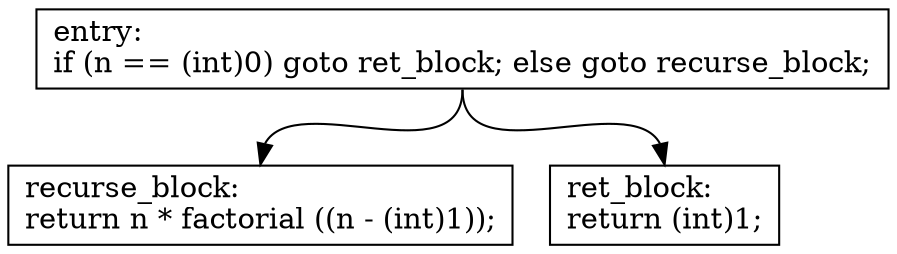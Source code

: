 digraph factorial {
	block_0 [shape=record,style=filled,fillcolor=white,label="{entry:\l\
if\ (n\ ==\ (int)0)\ goto\ ret_block;\ else\ goto\ recurse_block;\l\
}"];

	block_1 [shape=record,style=filled,fillcolor=white,label="{recurse_block:\l\
return\ n\ *\ factorial\ ((n\ -\ (int)1));\l\
}"];

	block_2 [shape=record,style=filled,fillcolor=white,label="{ret_block:\l\
return\ (int)1;\l\
}"];

	block_0:s -> block_2:n;
	block_0:s -> block_1:n;
}
